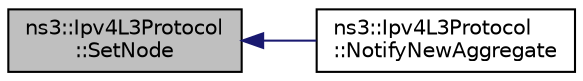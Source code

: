 digraph "ns3::Ipv4L3Protocol::SetNode"
{
  edge [fontname="Helvetica",fontsize="10",labelfontname="Helvetica",labelfontsize="10"];
  node [fontname="Helvetica",fontsize="10",shape=record];
  rankdir="LR";
  Node1 [label="ns3::Ipv4L3Protocol\l::SetNode",height=0.2,width=0.4,color="black", fillcolor="grey75", style="filled", fontcolor="black"];
  Node1 -> Node2 [dir="back",color="midnightblue",fontsize="10",style="solid"];
  Node2 [label="ns3::Ipv4L3Protocol\l::NotifyNewAggregate",height=0.2,width=0.4,color="black", fillcolor="white", style="filled",URL="$d2/dc9/classns3_1_1Ipv4L3Protocol.html#a41c7e4fc5a8dba55e9708df7cef9b9c7"];
}
